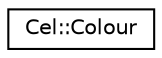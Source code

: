digraph G
{
  edge [fontname="Helvetica",fontsize="10",labelfontname="Helvetica",labelfontsize="10"];
  node [fontname="Helvetica",fontsize="10",shape=record];
  rankdir="LR";
  Node1 [label="Cel::Colour",height=0.2,width=0.4,color="black", fillcolor="white", style="filled",URL="$struct_cel_1_1_colour.html"];
}
